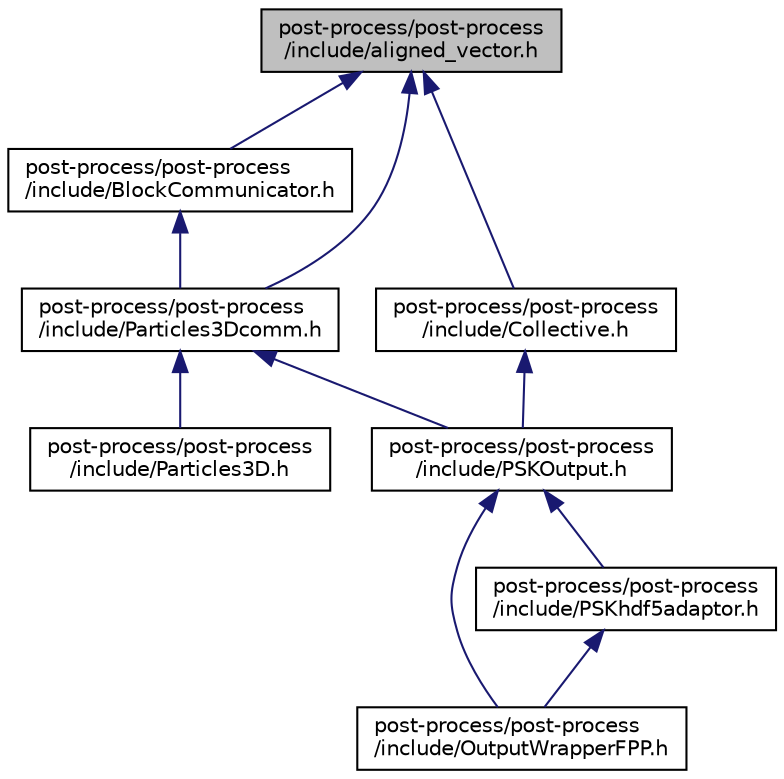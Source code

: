 digraph "post-process/post-process/include/aligned_vector.h"
{
 // INTERACTIVE_SVG=YES
 // LATEX_PDF_SIZE
  edge [fontname="Helvetica",fontsize="10",labelfontname="Helvetica",labelfontsize="10"];
  node [fontname="Helvetica",fontsize="10",shape=record];
  Node1 [label="post-process/post-process\l/include/aligned_vector.h",height=0.2,width=0.4,color="black", fillcolor="grey75", style="filled", fontcolor="black",tooltip=" "];
  Node1 -> Node2 [dir="back",color="midnightblue",fontsize="10",style="solid",fontname="Helvetica"];
  Node2 [label="post-process/post-process\l/include/BlockCommunicator.h",height=0.2,width=0.4,color="black", fillcolor="white", style="filled",URL="$d5/d41/post-process_2post-process_2include_2_block_communicator_8h.html",tooltip=" "];
  Node2 -> Node3 [dir="back",color="midnightblue",fontsize="10",style="solid",fontname="Helvetica"];
  Node3 [label="post-process/post-process\l/include/Particles3Dcomm.h",height=0.2,width=0.4,color="black", fillcolor="white", style="filled",URL="$dd/ddb/post-process_2post-process_2include_2_particles3_dcomm_8h.html",tooltip=" "];
  Node3 -> Node4 [dir="back",color="midnightblue",fontsize="10",style="solid",fontname="Helvetica"];
  Node4 [label="post-process/post-process\l/include/PSKOutput.h",height=0.2,width=0.4,color="black", fillcolor="white", style="filled",URL="$d9/d97/post-process_2post-process_2include_2_p_s_k_output_8h.html",tooltip=" "];
  Node4 -> Node5 [dir="back",color="midnightblue",fontsize="10",style="solid",fontname="Helvetica"];
  Node5 [label="post-process/post-process\l/include/OutputWrapperFPP.h",height=0.2,width=0.4,color="black", fillcolor="white", style="filled",URL="$d4/ddd/post-process_2post-process_2include_2_output_wrapper_f_p_p_8h.html",tooltip=" "];
  Node4 -> Node6 [dir="back",color="midnightblue",fontsize="10",style="solid",fontname="Helvetica"];
  Node6 [label="post-process/post-process\l/include/PSKhdf5adaptor.h",height=0.2,width=0.4,color="black", fillcolor="white", style="filled",URL="$d4/d30/post-process_2post-process_2include_2_p_s_khdf5adaptor_8h.html",tooltip=" "];
  Node6 -> Node5 [dir="back",color="midnightblue",fontsize="10",style="solid",fontname="Helvetica"];
  Node3 -> Node7 [dir="back",color="midnightblue",fontsize="10",style="solid",fontname="Helvetica"];
  Node7 [label="post-process/post-process\l/include/Particles3D.h",height=0.2,width=0.4,color="black", fillcolor="white", style="filled",URL="$d6/d8b/post-process_2post-process_2include_2_particles3_d_8h.html",tooltip=" "];
  Node1 -> Node8 [dir="back",color="midnightblue",fontsize="10",style="solid",fontname="Helvetica"];
  Node8 [label="post-process/post-process\l/include/Collective.h",height=0.2,width=0.4,color="black", fillcolor="white", style="filled",URL="$d3/d27/post-process_2post-process_2include_2_collective_8h.html",tooltip=" "];
  Node8 -> Node4 [dir="back",color="midnightblue",fontsize="10",style="solid",fontname="Helvetica"];
  Node1 -> Node3 [dir="back",color="midnightblue",fontsize="10",style="solid",fontname="Helvetica"];
}
